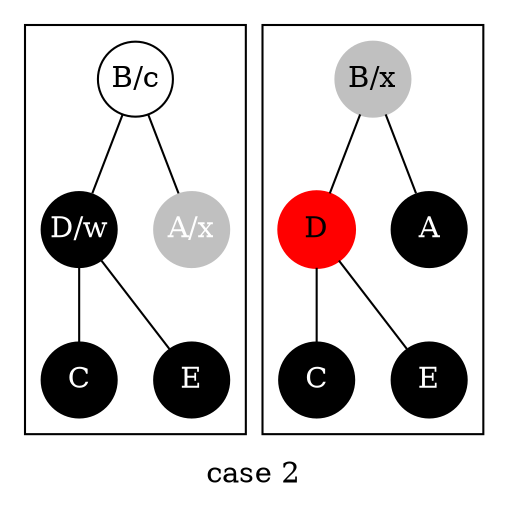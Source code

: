graph G
{
   subgraph cluster_l
    {
        l_b[shape=circle,label="B/c",fixedsize=true]

        l_d [shape=circle,color=black,style=filled,fontcolor=white,fixedsize=true,label="D/w"]
        l_a [shape=circle,label="A/x",style=filled,color=grey,fontcolor=white,fixedsize=true]
        l_b --l_a

        l_b -- l_d
        l_c[shape=circle,color=black,style=filled,fontcolor=white,fixedsize=true,label="C"]
        l_e[shape=circle,color=black,style=filled,fontcolor=white,fixedsize=ture,label="E"]
        l_d -- l_c
        l_d -- l_e


    }
    subgraph cluster_t
    {
        t_b[shape=circle,label="B/x",fixedsize=true,color=grey,style=filled]

        t_d[shape=circle,label="D",style=filled,color=red]
        t_a[shape=circle,label="A",style=filled,fontcolor=white,color=black]

        t_b -- t_a
        t_b -- t_d
        
        t_c[shape=circle,label="C",style=filled,color=black,fontcolor=white]
        t_e[shape=circle,label="E",style=filled,color=black,fontcolor=white]

        t_d -- t_c
        t_d -- t_e
    }
    label="case 2"
}
